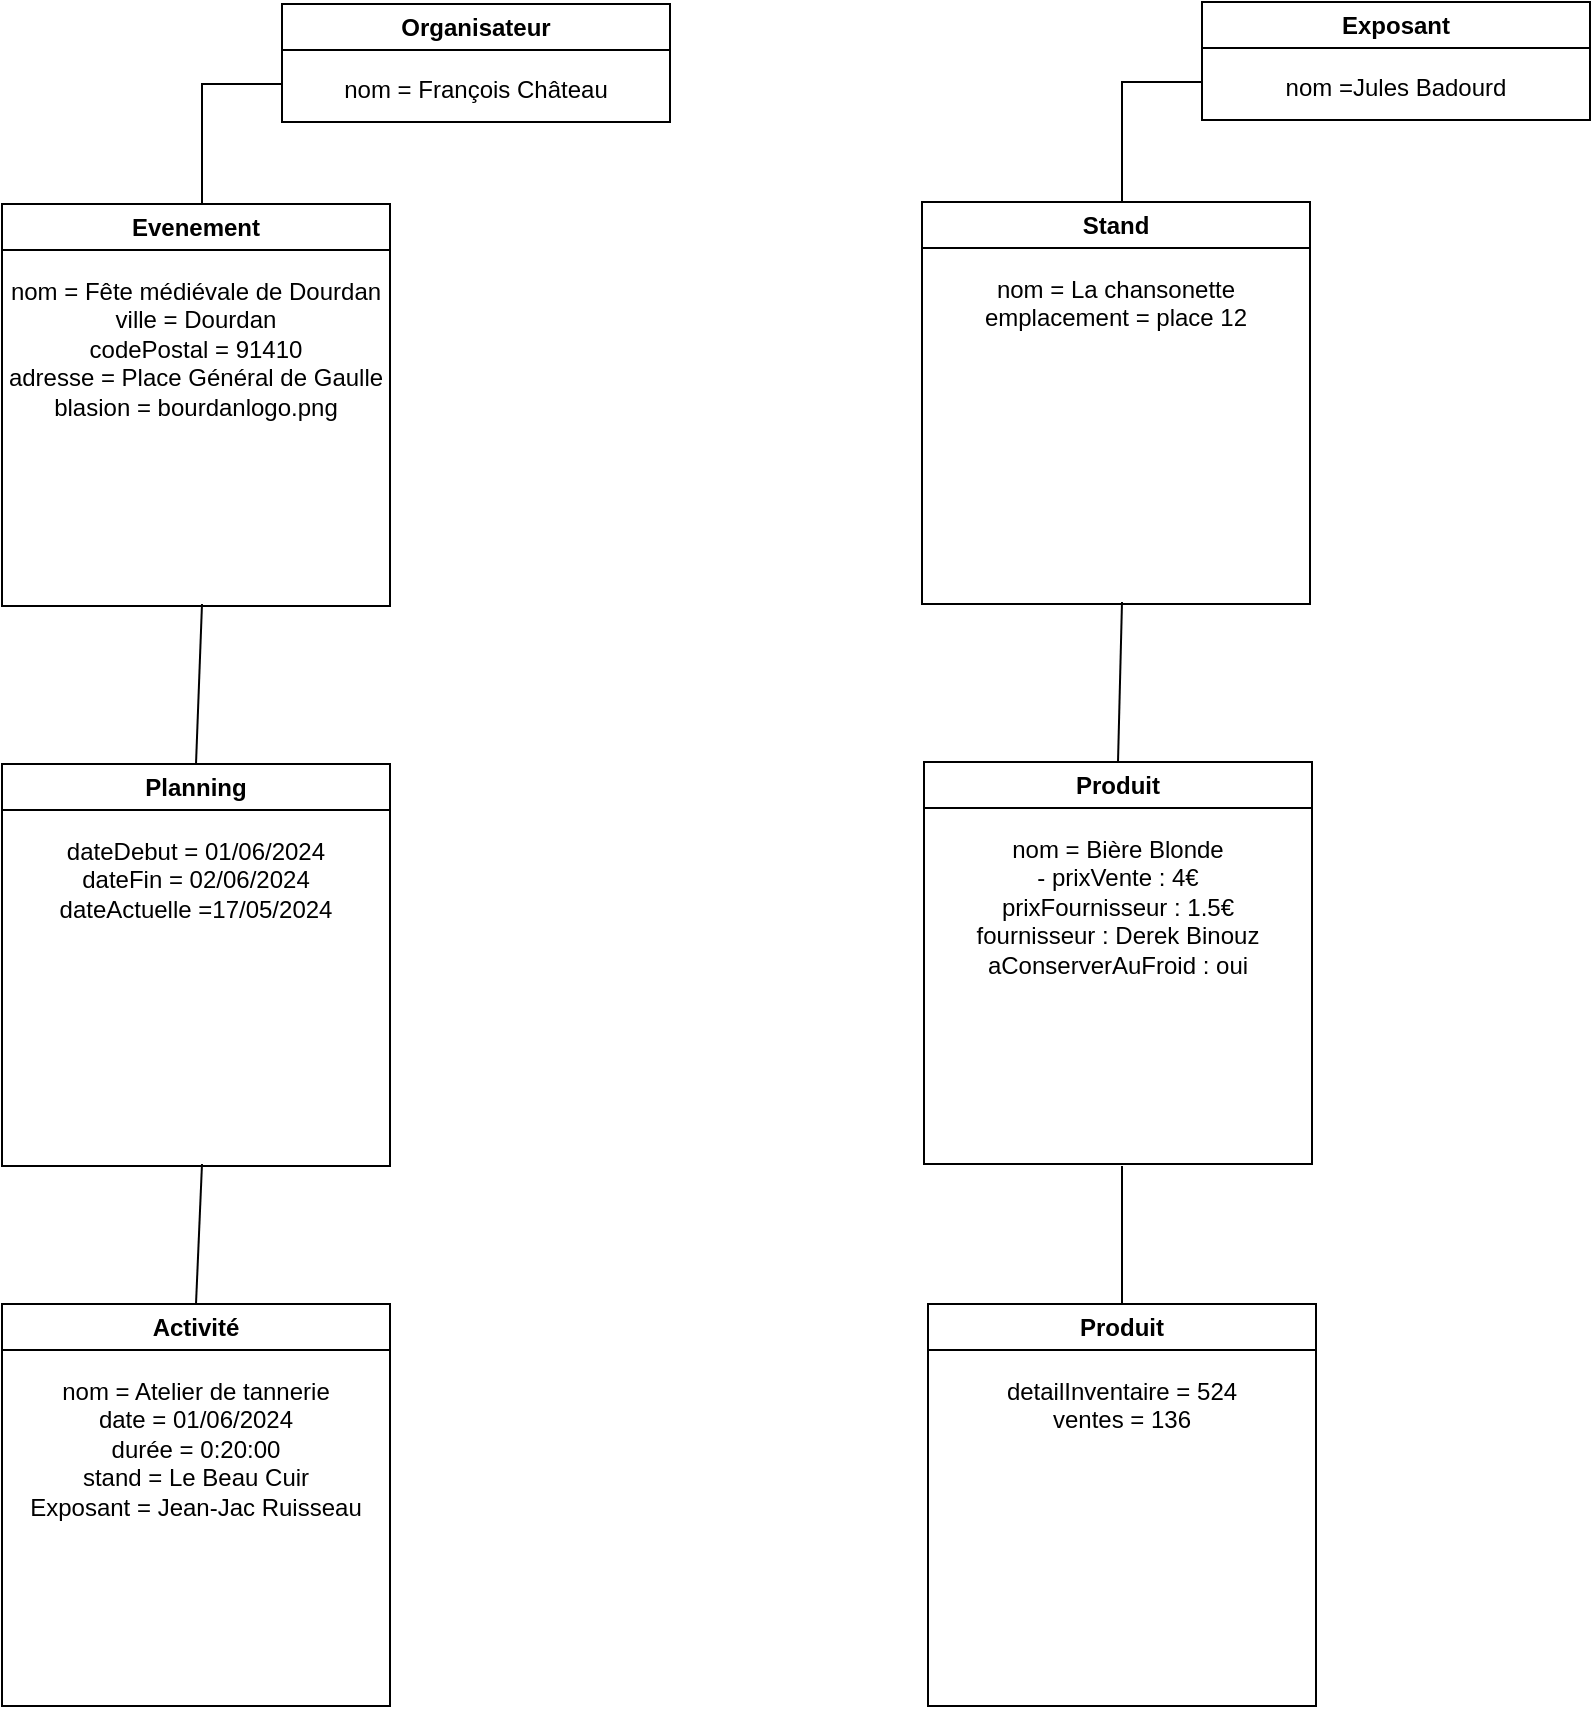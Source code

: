 <mxfile version="24.4.4" type="device">
  <diagram id="prtHgNgQTEPvFCAcTncT" name="Page-1">
    <mxGraphModel dx="1687" dy="915" grid="1" gridSize="10" guides="1" tooltips="1" connect="1" arrows="1" fold="1" page="1" pageScale="1" pageWidth="1200" pageHeight="1920" math="0" shadow="0">
      <root>
        <mxCell id="0" />
        <mxCell id="1" parent="0" />
        <mxCell id="_UPy-BjfEJS5X98Td9vm-8" value="" style="endArrow=none;html=1;rounded=0;entryX=0;entryY=0.5;entryDx=0;entryDy=0;" edge="1" parent="1">
          <mxGeometry width="50" height="50" relative="1" as="geometry">
            <mxPoint x="260" y="241" as="sourcePoint" />
            <mxPoint x="300" y="181" as="targetPoint" />
            <Array as="points">
              <mxPoint x="260" y="181" />
            </Array>
          </mxGeometry>
        </mxCell>
        <mxCell id="_UPy-BjfEJS5X98Td9vm-11" value="Evenement" style="swimlane;whiteSpace=wrap;html=1;" vertex="1" parent="1">
          <mxGeometry x="160" y="241" width="194" height="201" as="geometry">
            <mxRectangle x="340" y="240" width="100" height="30" as="alternateBounds" />
          </mxGeometry>
        </mxCell>
        <mxCell id="_UPy-BjfEJS5X98Td9vm-20" value="" style="endArrow=none;html=1;rounded=0;entryX=0.5;entryY=0;entryDx=0;entryDy=0;" edge="1" parent="_UPy-BjfEJS5X98Td9vm-11" target="_UPy-BjfEJS5X98Td9vm-14">
          <mxGeometry width="50" height="50" relative="1" as="geometry">
            <mxPoint x="100" y="200" as="sourcePoint" />
            <mxPoint x="100" y="230" as="targetPoint" />
          </mxGeometry>
        </mxCell>
        <mxCell id="_UPy-BjfEJS5X98Td9vm-24" value="&lt;div align=&quot;center&quot;&gt;nom = Fête médiévale de Dourdan&lt;/div&gt;&lt;div align=&quot;center&quot;&gt;ville = Dourdan&lt;br&gt;&lt;/div&gt;&lt;div align=&quot;center&quot;&gt;codePostal = 91410 &lt;br&gt;&lt;/div&gt;&lt;div align=&quot;center&quot;&gt;adresse = Place Général de Gaulle&lt;/div&gt;&lt;div align=&quot;center&quot;&gt;blasion = bourdanlogo.png&lt;br&gt;&lt;/div&gt;" style="text;whiteSpace=wrap;html=1;align=center;" vertex="1" parent="_UPy-BjfEJS5X98Td9vm-11">
          <mxGeometry y="30" width="194" height="161" as="geometry" />
        </mxCell>
        <mxCell id="_UPy-BjfEJS5X98Td9vm-14" value="Planning" style="swimlane;whiteSpace=wrap;html=1;" vertex="1" parent="1">
          <mxGeometry x="160" y="521" width="194" height="201" as="geometry" />
        </mxCell>
        <mxCell id="_UPy-BjfEJS5X98Td9vm-29" value="&lt;div&gt;&lt;div align=&quot;center&quot;&gt;&lt;span style=&quot;background-color: initial;&quot;&gt;dateDebut = 01/06/2024&lt;/span&gt;&lt;br&gt;&lt;/div&gt;&lt;div align=&quot;center&quot;&gt;&lt;span style=&quot;background-color: initial;&quot;&gt;dateFin = 02/06/2024&lt;/span&gt;&lt;/div&gt;&lt;/div&gt;&lt;div&gt;&lt;span style=&quot;background-color: initial;&quot;&gt;dateActuelle =17/05/2024&lt;/span&gt;&lt;/div&gt;" style="text;whiteSpace=wrap;html=1;align=center;" vertex="1" parent="_UPy-BjfEJS5X98Td9vm-14">
          <mxGeometry y="30" width="194" height="161" as="geometry" />
        </mxCell>
        <mxCell id="_UPy-BjfEJS5X98Td9vm-25" value="Organisateur" style="swimlane;whiteSpace=wrap;html=1;" vertex="1" parent="1">
          <mxGeometry x="300" y="141" width="194" height="59" as="geometry" />
        </mxCell>
        <mxCell id="_UPy-BjfEJS5X98Td9vm-31" value="&lt;div align=&quot;center&quot;&gt;nom = François Château&lt;/div&gt;" style="text;whiteSpace=wrap;html=1;align=center;" vertex="1" parent="_UPy-BjfEJS5X98Td9vm-25">
          <mxGeometry y="29" width="194" height="31" as="geometry" />
        </mxCell>
        <mxCell id="_UPy-BjfEJS5X98Td9vm-27" value="Activité" style="swimlane;whiteSpace=wrap;html=1;" vertex="1" parent="1">
          <mxGeometry x="160" y="791" width="194" height="201" as="geometry" />
        </mxCell>
        <mxCell id="_UPy-BjfEJS5X98Td9vm-30" value="&lt;div&gt;nom = Atelier de tannerie&lt;br&gt;&lt;/div&gt;&lt;div&gt;date = 01/06/2024&lt;/div&gt;&lt;div&gt;durée = 0:20:00&lt;/div&gt;&lt;div&gt;stand = Le Beau Cuir&lt;/div&gt;&lt;div&gt;Exposant = Jean-Jac Ruisseau&lt;br&gt;&lt;/div&gt;&lt;div&gt;&lt;br&gt;&lt;/div&gt;" style="text;whiteSpace=wrap;html=1;align=center;" vertex="1" parent="_UPy-BjfEJS5X98Td9vm-27">
          <mxGeometry y="30" width="194" height="161" as="geometry" />
        </mxCell>
        <mxCell id="_UPy-BjfEJS5X98Td9vm-28" value="" style="endArrow=none;html=1;rounded=0;exitX=0.5;exitY=0;exitDx=0;exitDy=0;" edge="1" parent="1" source="_UPy-BjfEJS5X98Td9vm-27">
          <mxGeometry width="50" height="50" relative="1" as="geometry">
            <mxPoint x="210" y="771" as="sourcePoint" />
            <mxPoint x="260" y="721" as="targetPoint" />
          </mxGeometry>
        </mxCell>
        <mxCell id="_UPy-BjfEJS5X98Td9vm-32" value="" style="endArrow=none;html=1;rounded=0;entryX=0;entryY=0.5;entryDx=0;entryDy=0;" edge="1" parent="1">
          <mxGeometry width="50" height="50" relative="1" as="geometry">
            <mxPoint x="720" y="240" as="sourcePoint" />
            <mxPoint x="760" y="180" as="targetPoint" />
            <Array as="points">
              <mxPoint x="720" y="180" />
            </Array>
          </mxGeometry>
        </mxCell>
        <mxCell id="_UPy-BjfEJS5X98Td9vm-33" value="Stand" style="swimlane;whiteSpace=wrap;html=1;" vertex="1" parent="1">
          <mxGeometry x="620" y="240" width="194" height="201" as="geometry">
            <mxRectangle x="340" y="240" width="100" height="30" as="alternateBounds" />
          </mxGeometry>
        </mxCell>
        <mxCell id="_UPy-BjfEJS5X98Td9vm-34" value="" style="endArrow=none;html=1;rounded=0;entryX=0.5;entryY=0;entryDx=0;entryDy=0;" edge="1" parent="_UPy-BjfEJS5X98Td9vm-33" target="_UPy-BjfEJS5X98Td9vm-36">
          <mxGeometry width="50" height="50" relative="1" as="geometry">
            <mxPoint x="100" y="200" as="sourcePoint" />
            <mxPoint x="100" y="230" as="targetPoint" />
          </mxGeometry>
        </mxCell>
        <mxCell id="_UPy-BjfEJS5X98Td9vm-35" value="&lt;div&gt;nom = La chansonette&lt;/div&gt;&lt;div&gt;emplacement = place 12&lt;br&gt;&lt;/div&gt;" style="text;whiteSpace=wrap;html=1;align=center;" vertex="1" parent="_UPy-BjfEJS5X98Td9vm-33">
          <mxGeometry y="30" width="194" height="161" as="geometry" />
        </mxCell>
        <mxCell id="_UPy-BjfEJS5X98Td9vm-36" value="Produit" style="swimlane;whiteSpace=wrap;html=1;" vertex="1" parent="1">
          <mxGeometry x="621" y="520" width="194" height="201" as="geometry" />
        </mxCell>
        <mxCell id="_UPy-BjfEJS5X98Td9vm-37" value="&lt;div&gt;nom = Bière Blonde&lt;br&gt;&lt;/div&gt;&lt;div&gt;- prixVente : 4€&lt;br&gt;&lt;/div&gt;&lt;div&gt;prixFournisseur : 1.5€&lt;br&gt;&lt;/div&gt;&lt;div&gt;fournisseur : Derek Binouz&lt;/div&gt;&lt;div&gt;aConserverAuFroid : oui &lt;br&gt;&lt;/div&gt;" style="text;whiteSpace=wrap;html=1;align=center;" vertex="1" parent="_UPy-BjfEJS5X98Td9vm-36">
          <mxGeometry y="30" width="194" height="161" as="geometry" />
        </mxCell>
        <mxCell id="_UPy-BjfEJS5X98Td9vm-38" value="Exposant" style="swimlane;whiteSpace=wrap;html=1;" vertex="1" parent="1">
          <mxGeometry x="760" y="140" width="194" height="59" as="geometry" />
        </mxCell>
        <mxCell id="_UPy-BjfEJS5X98Td9vm-39" value="&lt;div align=&quot;center&quot;&gt;nom =Jules Badourd&lt;br&gt;&lt;/div&gt;" style="text;whiteSpace=wrap;html=1;align=center;" vertex="1" parent="_UPy-BjfEJS5X98Td9vm-38">
          <mxGeometry y="29" width="194" height="31" as="geometry" />
        </mxCell>
        <mxCell id="_UPy-BjfEJS5X98Td9vm-40" value="Produit" style="swimlane;whiteSpace=wrap;html=1;" vertex="1" parent="1">
          <mxGeometry x="623" y="791" width="194" height="201" as="geometry" />
        </mxCell>
        <mxCell id="_UPy-BjfEJS5X98Td9vm-41" value="detailInventaire = 524 &lt;br&gt;&lt;div&gt;ventes = 136&lt;br&gt;&lt;/div&gt;" style="text;whiteSpace=wrap;html=1;align=center;" vertex="1" parent="_UPy-BjfEJS5X98Td9vm-40">
          <mxGeometry y="30" width="194" height="161" as="geometry" />
        </mxCell>
        <mxCell id="_UPy-BjfEJS5X98Td9vm-42" value="" style="endArrow=none;html=1;rounded=0;exitX=0.5;exitY=0;exitDx=0;exitDy=0;" edge="1" parent="1" source="_UPy-BjfEJS5X98Td9vm-40">
          <mxGeometry width="50" height="50" relative="1" as="geometry">
            <mxPoint x="670" y="772" as="sourcePoint" />
            <mxPoint x="720" y="722" as="targetPoint" />
          </mxGeometry>
        </mxCell>
      </root>
    </mxGraphModel>
  </diagram>
</mxfile>
